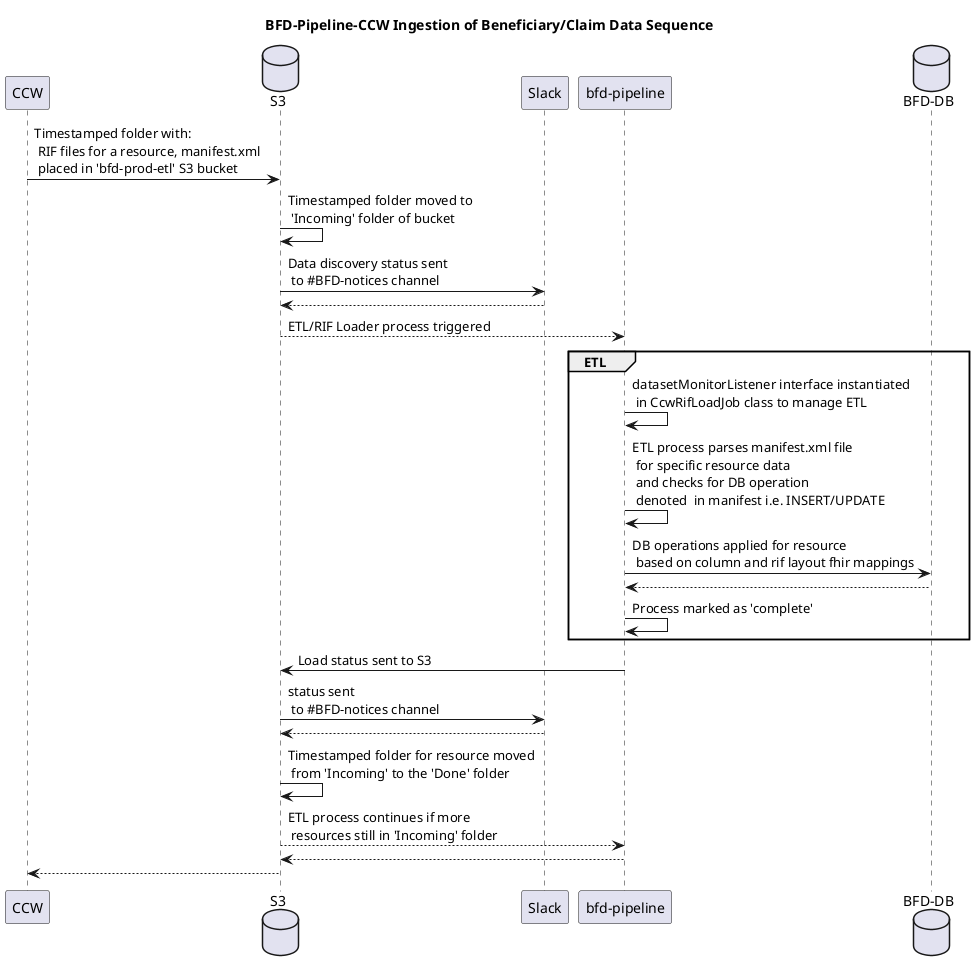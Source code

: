@startuml
title BFD-Pipeline-CCW Ingestion of Beneficiary/Claim Data Sequence
participant CCW
database S3
participant Slack
participant "bfd-pipeline"
database "BFD-DB"
CCW -> S3: Timestamped folder with: \n RIF files for a resource, manifest.xml \n placed in 'bfd-prod-etl' S3 bucket  
S3 -> S3: Timestamped folder moved to \n 'Incoming' folder of bucket
S3 -> Slack: Data discovery status sent \n to #BFD-notices channel
Slack --> S3
S3 --> "bfd-pipeline": ETL/RIF Loader process triggered
group ETL
"bfd-pipeline" -> "bfd-pipeline": datasetMonitorListener interface instantiated \n in CcwRifLoadJob class to manage ETL
"bfd-pipeline" -> "bfd-pipeline": ETL process parses manifest.xml file \n for specific resource data \n and checks for DB operation \n denoted  in manifest i.e. INSERT/UPDATE
"bfd-pipeline" -> "BFD-DB": DB operations applied for resource \n based on column and rif layout fhir mappings
"BFD-DB" --> "bfd-pipeline"
"bfd-pipeline" -> "bfd-pipeline": Process marked as 'complete'
end
"bfd-pipeline" -> S3: Load status sent to S3
S3 -> Slack: status sent \n to #BFD-notices channel
Slack --> S3
S3 -> S3: Timestamped folder for resource moved \n from 'Incoming' to the 'Done' folder
S3 --> "bfd-pipeline": ETL process continues if more \n resources still in 'Incoming' folder
"bfd-pipeline" --> S3
S3--> CCW
@enduml
